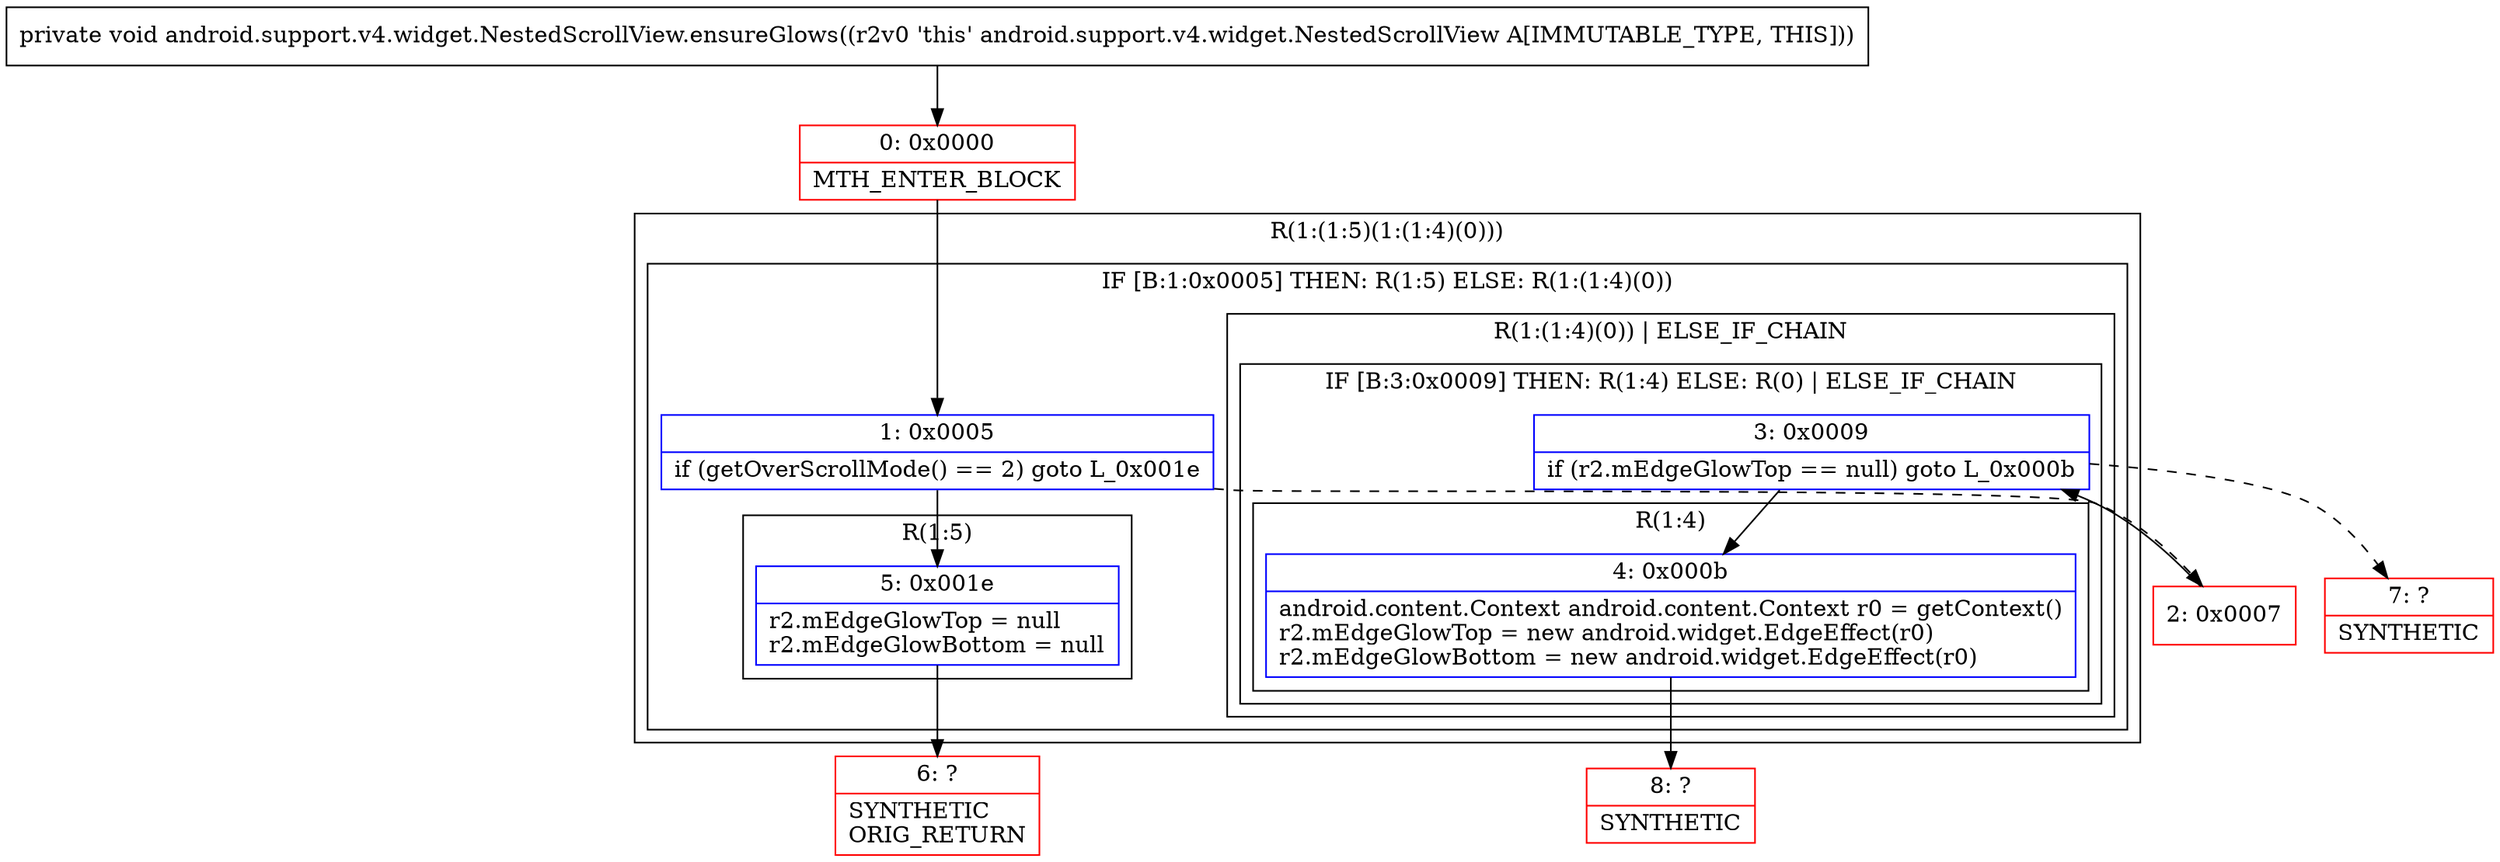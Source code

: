 digraph "CFG forandroid.support.v4.widget.NestedScrollView.ensureGlows()V" {
subgraph cluster_Region_1507623111 {
label = "R(1:(1:5)(1:(1:4)(0)))";
node [shape=record,color=blue];
subgraph cluster_IfRegion_125736065 {
label = "IF [B:1:0x0005] THEN: R(1:5) ELSE: R(1:(1:4)(0))";
node [shape=record,color=blue];
Node_1 [shape=record,label="{1\:\ 0x0005|if (getOverScrollMode() == 2) goto L_0x001e\l}"];
subgraph cluster_Region_1404379912 {
label = "R(1:5)";
node [shape=record,color=blue];
Node_5 [shape=record,label="{5\:\ 0x001e|r2.mEdgeGlowTop = null\lr2.mEdgeGlowBottom = null\l}"];
}
subgraph cluster_Region_11723460 {
label = "R(1:(1:4)(0)) | ELSE_IF_CHAIN\l";
node [shape=record,color=blue];
subgraph cluster_IfRegion_1037406381 {
label = "IF [B:3:0x0009] THEN: R(1:4) ELSE: R(0) | ELSE_IF_CHAIN\l";
node [shape=record,color=blue];
Node_3 [shape=record,label="{3\:\ 0x0009|if (r2.mEdgeGlowTop == null) goto L_0x000b\l}"];
subgraph cluster_Region_1946121741 {
label = "R(1:4)";
node [shape=record,color=blue];
Node_4 [shape=record,label="{4\:\ 0x000b|android.content.Context android.content.Context r0 = getContext()\lr2.mEdgeGlowTop = new android.widget.EdgeEffect(r0)\lr2.mEdgeGlowBottom = new android.widget.EdgeEffect(r0)\l}"];
}
subgraph cluster_Region_1316802826 {
label = "R(0)";
node [shape=record,color=blue];
}
}
}
}
}
Node_0 [shape=record,color=red,label="{0\:\ 0x0000|MTH_ENTER_BLOCK\l}"];
Node_2 [shape=record,color=red,label="{2\:\ 0x0007}"];
Node_6 [shape=record,color=red,label="{6\:\ ?|SYNTHETIC\lORIG_RETURN\l}"];
Node_7 [shape=record,color=red,label="{7\:\ ?|SYNTHETIC\l}"];
Node_8 [shape=record,color=red,label="{8\:\ ?|SYNTHETIC\l}"];
MethodNode[shape=record,label="{private void android.support.v4.widget.NestedScrollView.ensureGlows((r2v0 'this' android.support.v4.widget.NestedScrollView A[IMMUTABLE_TYPE, THIS])) }"];
MethodNode -> Node_0;
Node_1 -> Node_2[style=dashed];
Node_1 -> Node_5;
Node_5 -> Node_6;
Node_3 -> Node_4;
Node_3 -> Node_7[style=dashed];
Node_4 -> Node_8;
Node_0 -> Node_1;
Node_2 -> Node_3;
}

